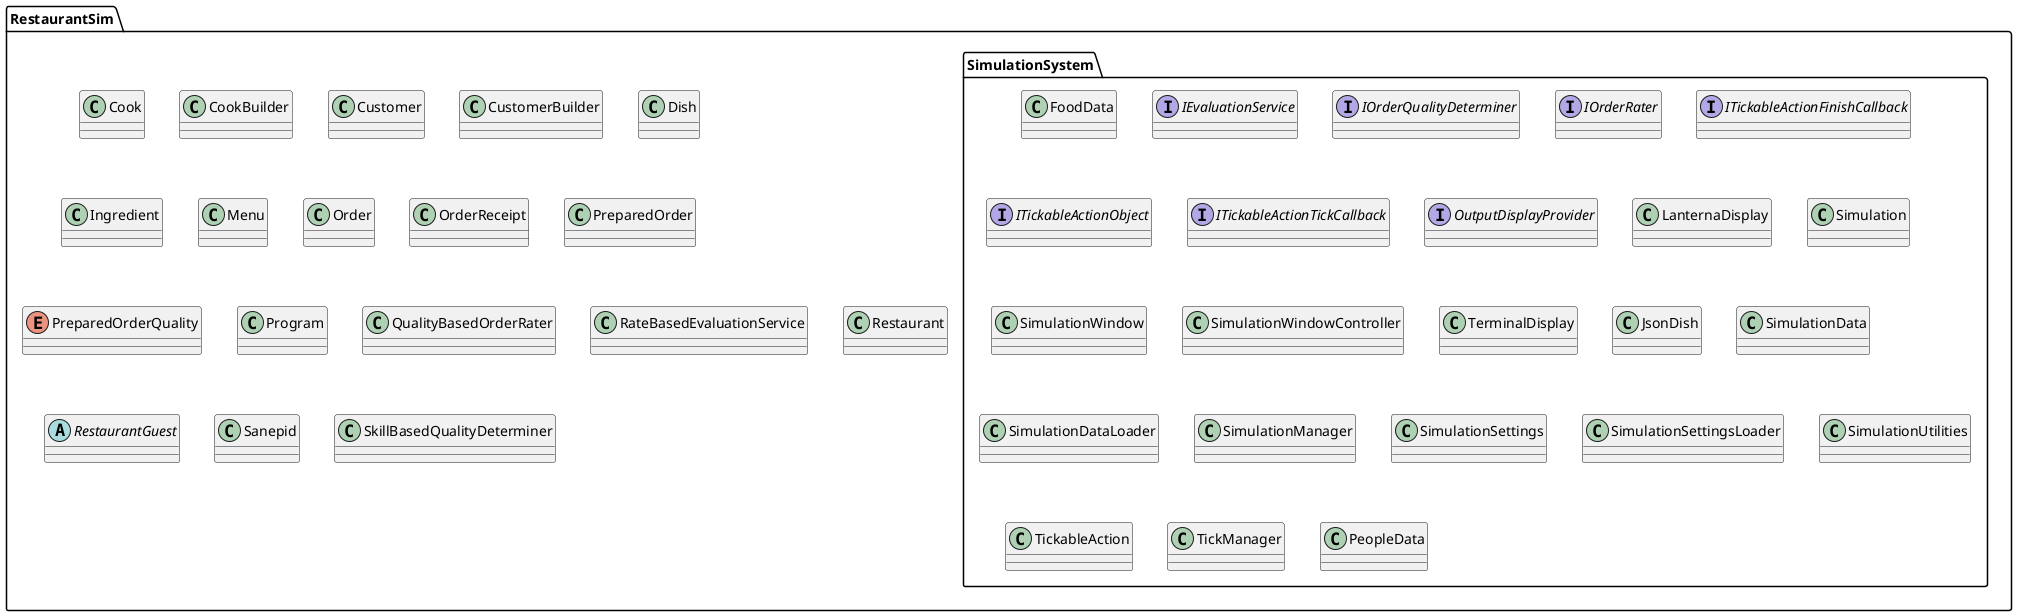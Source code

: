 @startuml
package "RestaurantSim.SimulationSystem"{
    class FoodData
    interface IEvaluationService
    interface IOrderQualityDeterminer
    interface IOrderRater
    interface ITickableActionFinishCallback
    interface ITickableActionObject
    interface ITickableActionTickCallback
    interface OutputDisplayProvider
    class LanternaDisplay
    class Simulation
    class SimulationWindow
    class SimulationWindowController
    class TerminalDisplay
    class JsonDish
    class SimulationData
    class SimulationDataLoader
    class SimulationManager
    class SimulationSettings
    class SimulationSettingsLoader
    class SimulationUtilities
    class TickableAction
    class TickManager
    class PeopleData
}

package "RestaurantSim"{
    class Cook
    class CookBuilder
    class Customer
    class CustomerBuilder
    class Dish
    class Ingredient
    class Menu
    class Order
    class OrderReceipt
    class PreparedOrder
    enum PreparedOrderQuality
    class Program
    class QualityBasedOrderRater
    class RateBasedEvaluationService
    class Restaurant
    abstract class RestaurantGuest
    class Sanepid
    class SkillBasedQualityDeterminer

}


@enduml